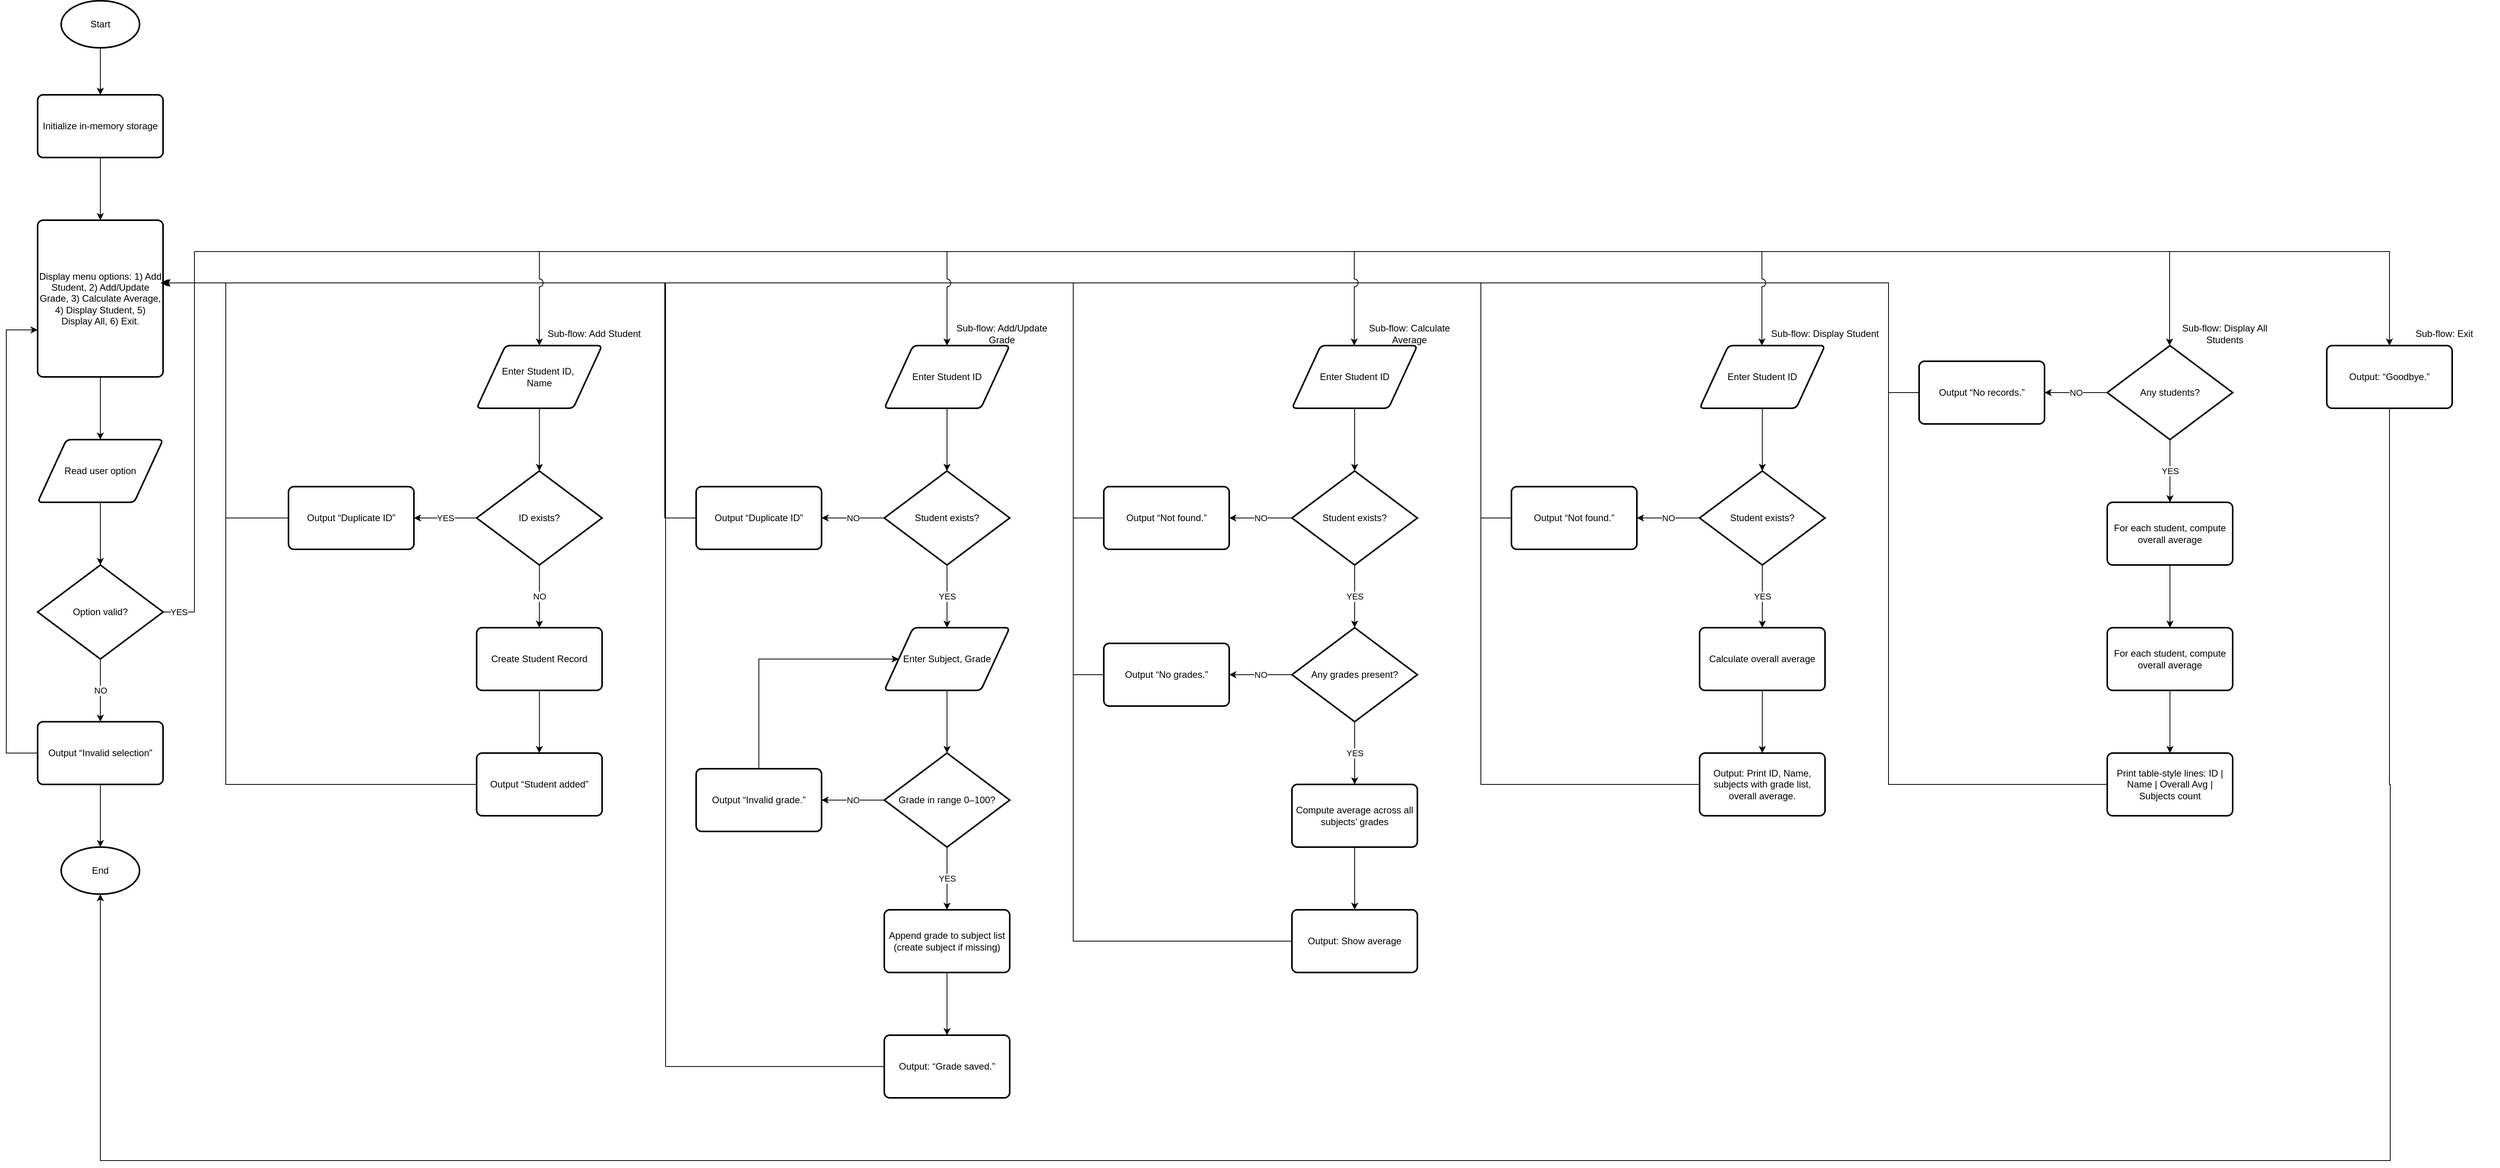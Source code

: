 <mxfile version="28.2.0">
  <diagram name="Page-1" id="bM5nelRl4NgmxpZmIirJ">
    <mxGraphModel dx="1042" dy="562" grid="1" gridSize="10" guides="1" tooltips="1" connect="1" arrows="1" fold="1" page="1" pageScale="1" pageWidth="850" pageHeight="1100" math="0" shadow="0">
      <root>
        <mxCell id="0" />
        <mxCell id="1" parent="0" />
        <mxCell id="6r4nyh3k4WKlifbAIk1c-8" style="edgeStyle=orthogonalEdgeStyle;rounded=0;orthogonalLoop=1;jettySize=auto;html=1;exitX=0.5;exitY=1;exitDx=0;exitDy=0;exitPerimeter=0;entryX=0.5;entryY=0;entryDx=0;entryDy=0;" parent="1" source="6r4nyh3k4WKlifbAIk1c-1" target="6r4nyh3k4WKlifbAIk1c-2" edge="1">
          <mxGeometry relative="1" as="geometry" />
        </mxCell>
        <mxCell id="6r4nyh3k4WKlifbAIk1c-1" value="Start" style="strokeWidth=2;html=1;shape=mxgraph.flowchart.start_1;whiteSpace=wrap;" parent="1" vertex="1">
          <mxGeometry x="110" y="40" width="100" height="60" as="geometry" />
        </mxCell>
        <mxCell id="6r4nyh3k4WKlifbAIk1c-9" style="edgeStyle=orthogonalEdgeStyle;rounded=0;orthogonalLoop=1;jettySize=auto;html=1;exitX=0.5;exitY=1;exitDx=0;exitDy=0;entryX=0.5;entryY=0;entryDx=0;entryDy=0;" parent="1" source="6r4nyh3k4WKlifbAIk1c-2" target="6r4nyh3k4WKlifbAIk1c-3" edge="1">
          <mxGeometry relative="1" as="geometry" />
        </mxCell>
        <mxCell id="6r4nyh3k4WKlifbAIk1c-2" value="Initialize in-memory storage" style="rounded=1;whiteSpace=wrap;html=1;absoluteArcSize=1;arcSize=14;strokeWidth=2;" parent="1" vertex="1">
          <mxGeometry x="80" y="160" width="160" height="80" as="geometry" />
        </mxCell>
        <mxCell id="6r4nyh3k4WKlifbAIk1c-10" style="edgeStyle=orthogonalEdgeStyle;rounded=0;orthogonalLoop=1;jettySize=auto;html=1;exitX=0.5;exitY=1;exitDx=0;exitDy=0;entryX=0.5;entryY=0;entryDx=0;entryDy=0;" parent="1" source="6r4nyh3k4WKlifbAIk1c-3" target="6r4nyh3k4WKlifbAIk1c-5" edge="1">
          <mxGeometry relative="1" as="geometry" />
        </mxCell>
        <mxCell id="6r4nyh3k4WKlifbAIk1c-3" value="Display menu options: 1) Add Student, 2) Add/Update Grade, 3) Calculate Average, 4) Display Student, 5) Display All, 6) Exit." style="rounded=1;whiteSpace=wrap;html=1;absoluteArcSize=1;arcSize=14;strokeWidth=2;" parent="1" vertex="1">
          <mxGeometry x="80" y="320" width="160" height="200" as="geometry" />
        </mxCell>
        <mxCell id="6r4nyh3k4WKlifbAIk1c-5" value="Read user option" style="shape=parallelogram;html=1;strokeWidth=2;perimeter=parallelogramPerimeter;whiteSpace=wrap;rounded=1;arcSize=12;size=0.23;" parent="1" vertex="1">
          <mxGeometry x="80" y="600" width="160" height="80" as="geometry" />
        </mxCell>
        <mxCell id="6r4nyh3k4WKlifbAIk1c-12" value="NO" style="edgeStyle=orthogonalEdgeStyle;rounded=0;orthogonalLoop=1;jettySize=auto;html=1;exitX=0.5;exitY=1;exitDx=0;exitDy=0;exitPerimeter=0;entryX=0.5;entryY=0;entryDx=0;entryDy=0;" parent="1" source="6r4nyh3k4WKlifbAIk1c-6" target="6r4nyh3k4WKlifbAIk1c-7" edge="1">
          <mxGeometry relative="1" as="geometry" />
        </mxCell>
        <mxCell id="6r4nyh3k4WKlifbAIk1c-6" value="Option valid?" style="strokeWidth=2;html=1;shape=mxgraph.flowchart.decision;whiteSpace=wrap;" parent="1" vertex="1">
          <mxGeometry x="80" y="760" width="160" height="120" as="geometry" />
        </mxCell>
        <mxCell id="6r4nyh3k4WKlifbAIk1c-13" style="edgeStyle=orthogonalEdgeStyle;rounded=0;orthogonalLoop=1;jettySize=auto;html=1;exitX=0;exitY=0.5;exitDx=0;exitDy=0;" parent="1" source="6r4nyh3k4WKlifbAIk1c-7" edge="1">
          <mxGeometry relative="1" as="geometry">
            <mxPoint x="80" y="460" as="targetPoint" />
            <Array as="points">
              <mxPoint x="40" y="1000" />
              <mxPoint x="40" y="460" />
            </Array>
          </mxGeometry>
        </mxCell>
        <mxCell id="6r4nyh3k4WKlifbAIk1c-7" value="Output “Invalid selection”" style="rounded=1;whiteSpace=wrap;html=1;absoluteArcSize=1;arcSize=14;strokeWidth=2;" parent="1" vertex="1">
          <mxGeometry x="80" y="960" width="160" height="80" as="geometry" />
        </mxCell>
        <mxCell id="6r4nyh3k4WKlifbAIk1c-11" style="edgeStyle=orthogonalEdgeStyle;rounded=0;orthogonalLoop=1;jettySize=auto;html=1;exitX=0.5;exitY=1;exitDx=0;exitDy=0;entryX=0.5;entryY=0;entryDx=0;entryDy=0;entryPerimeter=0;" parent="1" source="6r4nyh3k4WKlifbAIk1c-5" target="6r4nyh3k4WKlifbAIk1c-6" edge="1">
          <mxGeometry relative="1" as="geometry" />
        </mxCell>
        <mxCell id="6r4nyh3k4WKlifbAIk1c-16" value="Enter Student ID,&amp;nbsp;&lt;div&gt;Name&lt;/div&gt;" style="shape=parallelogram;html=1;strokeWidth=2;perimeter=parallelogramPerimeter;whiteSpace=wrap;rounded=1;arcSize=12;size=0.23;" parent="1" vertex="1">
          <mxGeometry x="640" y="480" width="160" height="80" as="geometry" />
        </mxCell>
        <mxCell id="6r4nyh3k4WKlifbAIk1c-19" value="YES" style="edgeStyle=orthogonalEdgeStyle;rounded=0;orthogonalLoop=1;jettySize=auto;html=1;exitX=0;exitY=0.5;exitDx=0;exitDy=0;exitPerimeter=0;entryX=1;entryY=0.5;entryDx=0;entryDy=0;" parent="1" source="6r4nyh3k4WKlifbAIk1c-17" target="6r4nyh3k4WKlifbAIk1c-18" edge="1">
          <mxGeometry relative="1" as="geometry" />
        </mxCell>
        <mxCell id="6r4nyh3k4WKlifbAIk1c-24" value="NO" style="edgeStyle=orthogonalEdgeStyle;rounded=0;orthogonalLoop=1;jettySize=auto;html=1;exitX=0.5;exitY=1;exitDx=0;exitDy=0;exitPerimeter=0;entryX=0.5;entryY=0;entryDx=0;entryDy=0;" parent="1" source="6r4nyh3k4WKlifbAIk1c-17" target="6r4nyh3k4WKlifbAIk1c-23" edge="1">
          <mxGeometry relative="1" as="geometry" />
        </mxCell>
        <mxCell id="6r4nyh3k4WKlifbAIk1c-17" value="ID exists?" style="strokeWidth=2;html=1;shape=mxgraph.flowchart.decision;whiteSpace=wrap;" parent="1" vertex="1">
          <mxGeometry x="640" y="640" width="160" height="120" as="geometry" />
        </mxCell>
        <mxCell id="6r4nyh3k4WKlifbAIk1c-21" style="edgeStyle=orthogonalEdgeStyle;rounded=0;orthogonalLoop=1;jettySize=auto;html=1;exitX=0;exitY=0.5;exitDx=0;exitDy=0;" parent="1" source="6r4nyh3k4WKlifbAIk1c-18" edge="1">
          <mxGeometry relative="1" as="geometry">
            <mxPoint x="240" y="400" as="targetPoint" />
            <Array as="points">
              <mxPoint x="320" y="700" />
              <mxPoint x="320" y="400" />
              <mxPoint x="240" y="400" />
            </Array>
          </mxGeometry>
        </mxCell>
        <mxCell id="6r4nyh3k4WKlifbAIk1c-18" value="Output “Duplicate ID”" style="rounded=1;whiteSpace=wrap;html=1;absoluteArcSize=1;arcSize=14;strokeWidth=2;" parent="1" vertex="1">
          <mxGeometry x="400" y="660" width="160" height="80" as="geometry" />
        </mxCell>
        <mxCell id="6r4nyh3k4WKlifbAIk1c-22" style="edgeStyle=orthogonalEdgeStyle;rounded=0;orthogonalLoop=1;jettySize=auto;html=1;exitX=0.5;exitY=1;exitDx=0;exitDy=0;entryX=0.5;entryY=0;entryDx=0;entryDy=0;entryPerimeter=0;" parent="1" source="6r4nyh3k4WKlifbAIk1c-16" target="6r4nyh3k4WKlifbAIk1c-17" edge="1">
          <mxGeometry relative="1" as="geometry" />
        </mxCell>
        <mxCell id="6r4nyh3k4WKlifbAIk1c-26" style="edgeStyle=orthogonalEdgeStyle;rounded=0;orthogonalLoop=1;jettySize=auto;html=1;exitX=0.5;exitY=1;exitDx=0;exitDy=0;entryX=0.5;entryY=0;entryDx=0;entryDy=0;" parent="1" source="6r4nyh3k4WKlifbAIk1c-23" target="6r4nyh3k4WKlifbAIk1c-25" edge="1">
          <mxGeometry relative="1" as="geometry" />
        </mxCell>
        <mxCell id="6r4nyh3k4WKlifbAIk1c-23" value="Create Student Record" style="rounded=1;whiteSpace=wrap;html=1;absoluteArcSize=1;arcSize=14;strokeWidth=2;" parent="1" vertex="1">
          <mxGeometry x="640" y="840" width="160" height="80" as="geometry" />
        </mxCell>
        <mxCell id="6r4nyh3k4WKlifbAIk1c-27" style="edgeStyle=orthogonalEdgeStyle;rounded=0;orthogonalLoop=1;jettySize=auto;html=1;exitX=0;exitY=0.5;exitDx=0;exitDy=0;" parent="1" source="6r4nyh3k4WKlifbAIk1c-25" edge="1">
          <mxGeometry relative="1" as="geometry">
            <mxPoint x="240" y="400" as="targetPoint" />
            <Array as="points">
              <mxPoint x="320" y="1040" />
              <mxPoint x="320" y="400" />
              <mxPoint x="240" y="400" />
            </Array>
          </mxGeometry>
        </mxCell>
        <mxCell id="6r4nyh3k4WKlifbAIk1c-25" value="Output “Student added”" style="rounded=1;whiteSpace=wrap;html=1;absoluteArcSize=1;arcSize=14;strokeWidth=2;" parent="1" vertex="1">
          <mxGeometry x="640" y="1000" width="160" height="80" as="geometry" />
        </mxCell>
        <mxCell id="6r4nyh3k4WKlifbAIk1c-28" value="Enter Student ID" style="shape=parallelogram;html=1;strokeWidth=2;perimeter=parallelogramPerimeter;whiteSpace=wrap;rounded=1;arcSize=12;size=0.23;" parent="1" vertex="1">
          <mxGeometry x="1160" y="480" width="160" height="80" as="geometry" />
        </mxCell>
        <mxCell id="6r4nyh3k4WKlifbAIk1c-32" value="NO" style="edgeStyle=orthogonalEdgeStyle;rounded=0;orthogonalLoop=1;jettySize=auto;html=1;exitX=0;exitY=0.5;exitDx=0;exitDy=0;exitPerimeter=0;entryX=1;entryY=0.5;entryDx=0;entryDy=0;" parent="1" source="6r4nyh3k4WKlifbAIk1c-29" target="6r4nyh3k4WKlifbAIk1c-30" edge="1">
          <mxGeometry relative="1" as="geometry" />
        </mxCell>
        <mxCell id="6r4nyh3k4WKlifbAIk1c-35" value="YES" style="edgeStyle=orthogonalEdgeStyle;rounded=0;orthogonalLoop=1;jettySize=auto;html=1;exitX=0.5;exitY=1;exitDx=0;exitDy=0;exitPerimeter=0;entryX=0.5;entryY=0;entryDx=0;entryDy=0;" parent="1" source="6r4nyh3k4WKlifbAIk1c-29" target="6r4nyh3k4WKlifbAIk1c-34" edge="1">
          <mxGeometry relative="1" as="geometry" />
        </mxCell>
        <mxCell id="6r4nyh3k4WKlifbAIk1c-29" value="Student exists?" style="strokeWidth=2;html=1;shape=mxgraph.flowchart.decision;whiteSpace=wrap;" parent="1" vertex="1">
          <mxGeometry x="1160" y="640" width="160" height="120" as="geometry" />
        </mxCell>
        <mxCell id="6r4nyh3k4WKlifbAIk1c-33" style="edgeStyle=orthogonalEdgeStyle;rounded=0;orthogonalLoop=1;jettySize=auto;html=1;exitX=0;exitY=0.5;exitDx=0;exitDy=0;" parent="1" source="6r4nyh3k4WKlifbAIk1c-30" edge="1">
          <mxGeometry relative="1" as="geometry">
            <mxPoint x="240" y="400" as="targetPoint" />
            <Array as="points">
              <mxPoint x="880" y="700" />
              <mxPoint x="880" y="400" />
            </Array>
          </mxGeometry>
        </mxCell>
        <mxCell id="6r4nyh3k4WKlifbAIk1c-30" value="Output “Duplicate ID”" style="rounded=1;whiteSpace=wrap;html=1;absoluteArcSize=1;arcSize=14;strokeWidth=2;" parent="1" vertex="1">
          <mxGeometry x="920" y="660" width="160" height="80" as="geometry" />
        </mxCell>
        <mxCell id="6r4nyh3k4WKlifbAIk1c-31" style="edgeStyle=orthogonalEdgeStyle;rounded=0;orthogonalLoop=1;jettySize=auto;html=1;exitX=0.5;exitY=1;exitDx=0;exitDy=0;entryX=0.5;entryY=0;entryDx=0;entryDy=0;entryPerimeter=0;" parent="1" source="6r4nyh3k4WKlifbAIk1c-28" target="6r4nyh3k4WKlifbAIk1c-29" edge="1">
          <mxGeometry relative="1" as="geometry" />
        </mxCell>
        <mxCell id="6r4nyh3k4WKlifbAIk1c-34" value="Enter Subject, Grade" style="shape=parallelogram;html=1;strokeWidth=2;perimeter=parallelogramPerimeter;whiteSpace=wrap;rounded=1;arcSize=12;size=0.23;" parent="1" vertex="1">
          <mxGeometry x="1160" y="840" width="160" height="80" as="geometry" />
        </mxCell>
        <mxCell id="6r4nyh3k4WKlifbAIk1c-39" value="NO" style="edgeStyle=orthogonalEdgeStyle;rounded=0;orthogonalLoop=1;jettySize=auto;html=1;exitX=0;exitY=0.5;exitDx=0;exitDy=0;exitPerimeter=0;entryX=1;entryY=0.5;entryDx=0;entryDy=0;" parent="1" source="6r4nyh3k4WKlifbAIk1c-36" target="6r4nyh3k4WKlifbAIk1c-38" edge="1">
          <mxGeometry relative="1" as="geometry" />
        </mxCell>
        <mxCell id="6r4nyh3k4WKlifbAIk1c-42" value="YES" style="edgeStyle=orthogonalEdgeStyle;rounded=0;orthogonalLoop=1;jettySize=auto;html=1;exitX=0.5;exitY=1;exitDx=0;exitDy=0;exitPerimeter=0;entryX=0.5;entryY=0;entryDx=0;entryDy=0;" parent="1" source="6r4nyh3k4WKlifbAIk1c-36" target="6r4nyh3k4WKlifbAIk1c-41" edge="1">
          <mxGeometry relative="1" as="geometry" />
        </mxCell>
        <mxCell id="6r4nyh3k4WKlifbAIk1c-36" value="Grade in range 0–100?" style="strokeWidth=2;html=1;shape=mxgraph.flowchart.decision;whiteSpace=wrap;" parent="1" vertex="1">
          <mxGeometry x="1160" y="1000" width="160" height="120" as="geometry" />
        </mxCell>
        <mxCell id="6r4nyh3k4WKlifbAIk1c-37" style="edgeStyle=orthogonalEdgeStyle;rounded=0;orthogonalLoop=1;jettySize=auto;html=1;exitX=0.5;exitY=1;exitDx=0;exitDy=0;entryX=0.5;entryY=0;entryDx=0;entryDy=0;entryPerimeter=0;" parent="1" source="6r4nyh3k4WKlifbAIk1c-34" target="6r4nyh3k4WKlifbAIk1c-36" edge="1">
          <mxGeometry relative="1" as="geometry" />
        </mxCell>
        <mxCell id="6r4nyh3k4WKlifbAIk1c-40" style="edgeStyle=orthogonalEdgeStyle;rounded=0;orthogonalLoop=1;jettySize=auto;html=1;exitX=0.5;exitY=0;exitDx=0;exitDy=0;entryX=0;entryY=0.5;entryDx=0;entryDy=0;" parent="1" source="6r4nyh3k4WKlifbAIk1c-38" target="6r4nyh3k4WKlifbAIk1c-34" edge="1">
          <mxGeometry relative="1" as="geometry">
            <Array as="points">
              <mxPoint x="1000" y="880" />
            </Array>
          </mxGeometry>
        </mxCell>
        <mxCell id="6r4nyh3k4WKlifbAIk1c-38" value="Output “Invalid grade.”" style="rounded=1;whiteSpace=wrap;html=1;absoluteArcSize=1;arcSize=14;strokeWidth=2;" parent="1" vertex="1">
          <mxGeometry x="920" y="1020" width="160" height="80" as="geometry" />
        </mxCell>
        <mxCell id="6r4nyh3k4WKlifbAIk1c-44" style="edgeStyle=orthogonalEdgeStyle;rounded=0;orthogonalLoop=1;jettySize=auto;html=1;exitX=0.5;exitY=1;exitDx=0;exitDy=0;entryX=0.5;entryY=0;entryDx=0;entryDy=0;" parent="1" source="6r4nyh3k4WKlifbAIk1c-41" target="6r4nyh3k4WKlifbAIk1c-43" edge="1">
          <mxGeometry relative="1" as="geometry" />
        </mxCell>
        <mxCell id="6r4nyh3k4WKlifbAIk1c-41" value="Append grade to subject list (create subject if missing)" style="rounded=1;whiteSpace=wrap;html=1;absoluteArcSize=1;arcSize=14;strokeWidth=2;" parent="1" vertex="1">
          <mxGeometry x="1160" y="1200" width="160" height="80" as="geometry" />
        </mxCell>
        <mxCell id="6r4nyh3k4WKlifbAIk1c-46" style="edgeStyle=orthogonalEdgeStyle;rounded=0;orthogonalLoop=1;jettySize=auto;html=1;exitX=0;exitY=0.5;exitDx=0;exitDy=0;" parent="1" source="6r4nyh3k4WKlifbAIk1c-43" edge="1">
          <mxGeometry relative="1" as="geometry">
            <mxPoint x="240" y="400" as="targetPoint" />
            <Array as="points">
              <mxPoint x="881" y="1400" />
            </Array>
          </mxGeometry>
        </mxCell>
        <mxCell id="6r4nyh3k4WKlifbAIk1c-43" value="Output: “Grade saved.”" style="rounded=1;whiteSpace=wrap;html=1;absoluteArcSize=1;arcSize=14;strokeWidth=2;" parent="1" vertex="1">
          <mxGeometry x="1160" y="1360" width="160" height="80" as="geometry" />
        </mxCell>
        <mxCell id="6r4nyh3k4WKlifbAIk1c-48" value="Enter Student ID" style="shape=parallelogram;html=1;strokeWidth=2;perimeter=parallelogramPerimeter;whiteSpace=wrap;rounded=1;arcSize=12;size=0.23;" parent="1" vertex="1">
          <mxGeometry x="1680" y="480" width="160" height="80" as="geometry" />
        </mxCell>
        <mxCell id="6r4nyh3k4WKlifbAIk1c-49" value="NO" style="edgeStyle=orthogonalEdgeStyle;rounded=0;orthogonalLoop=1;jettySize=auto;html=1;exitX=0;exitY=0.5;exitDx=0;exitDy=0;exitPerimeter=0;entryX=1;entryY=0.5;entryDx=0;entryDy=0;" parent="1" source="6r4nyh3k4WKlifbAIk1c-50" target="6r4nyh3k4WKlifbAIk1c-51" edge="1">
          <mxGeometry relative="1" as="geometry" />
        </mxCell>
        <mxCell id="6r4nyh3k4WKlifbAIk1c-50" value="Student exists?" style="strokeWidth=2;html=1;shape=mxgraph.flowchart.decision;whiteSpace=wrap;" parent="1" vertex="1">
          <mxGeometry x="1680" y="640" width="160" height="120" as="geometry" />
        </mxCell>
        <mxCell id="6r4nyh3k4WKlifbAIk1c-60" style="edgeStyle=orthogonalEdgeStyle;rounded=0;orthogonalLoop=1;jettySize=auto;html=1;exitX=0;exitY=0.5;exitDx=0;exitDy=0;" parent="1" source="6r4nyh3k4WKlifbAIk1c-51" edge="1">
          <mxGeometry relative="1" as="geometry">
            <mxPoint x="238.4" y="400" as="targetPoint" />
            <Array as="points">
              <mxPoint x="1401" y="700" />
            </Array>
          </mxGeometry>
        </mxCell>
        <mxCell id="6r4nyh3k4WKlifbAIk1c-51" value="Output “Not found.”" style="rounded=1;whiteSpace=wrap;html=1;absoluteArcSize=1;arcSize=14;strokeWidth=2;" parent="1" vertex="1">
          <mxGeometry x="1440" y="660" width="160" height="80" as="geometry" />
        </mxCell>
        <mxCell id="6r4nyh3k4WKlifbAIk1c-52" style="edgeStyle=orthogonalEdgeStyle;rounded=0;orthogonalLoop=1;jettySize=auto;html=1;exitX=0.5;exitY=1;exitDx=0;exitDy=0;entryX=0.5;entryY=0;entryDx=0;entryDy=0;entryPerimeter=0;" parent="1" source="6r4nyh3k4WKlifbAIk1c-48" target="6r4nyh3k4WKlifbAIk1c-50" edge="1">
          <mxGeometry relative="1" as="geometry" />
        </mxCell>
        <mxCell id="6r4nyh3k4WKlifbAIk1c-53" value="NO" style="edgeStyle=orthogonalEdgeStyle;rounded=0;orthogonalLoop=1;jettySize=auto;html=1;exitX=0;exitY=0.5;exitDx=0;exitDy=0;exitPerimeter=0;entryX=1;entryY=0.5;entryDx=0;entryDy=0;" parent="1" source="6r4nyh3k4WKlifbAIk1c-54" target="6r4nyh3k4WKlifbAIk1c-55" edge="1">
          <mxGeometry relative="1" as="geometry" />
        </mxCell>
        <mxCell id="6r4nyh3k4WKlifbAIk1c-58" value="YES" style="edgeStyle=orthogonalEdgeStyle;rounded=0;orthogonalLoop=1;jettySize=auto;html=1;exitX=0.5;exitY=1;exitDx=0;exitDy=0;exitPerimeter=0;entryX=0.5;entryY=0;entryDx=0;entryDy=0;" parent="1" source="6r4nyh3k4WKlifbAIk1c-54" target="6r4nyh3k4WKlifbAIk1c-57" edge="1">
          <mxGeometry relative="1" as="geometry" />
        </mxCell>
        <mxCell id="6r4nyh3k4WKlifbAIk1c-54" value="Any grades present?" style="strokeWidth=2;html=1;shape=mxgraph.flowchart.decision;whiteSpace=wrap;" parent="1" vertex="1">
          <mxGeometry x="1680" y="840" width="160" height="120" as="geometry" />
        </mxCell>
        <mxCell id="6r4nyh3k4WKlifbAIk1c-61" style="edgeStyle=orthogonalEdgeStyle;rounded=0;orthogonalLoop=1;jettySize=auto;html=1;exitX=0;exitY=0.5;exitDx=0;exitDy=0;" parent="1" source="6r4nyh3k4WKlifbAIk1c-55" edge="1">
          <mxGeometry relative="1" as="geometry">
            <mxPoint x="240" y="400" as="targetPoint" />
            <Array as="points">
              <mxPoint x="1401" y="900" />
            </Array>
          </mxGeometry>
        </mxCell>
        <mxCell id="6r4nyh3k4WKlifbAIk1c-55" value="Output “No grades.”" style="rounded=1;whiteSpace=wrap;html=1;absoluteArcSize=1;arcSize=14;strokeWidth=2;" parent="1" vertex="1">
          <mxGeometry x="1440" y="860" width="160" height="80" as="geometry" />
        </mxCell>
        <mxCell id="6r4nyh3k4WKlifbAIk1c-56" value="YES" style="edgeStyle=orthogonalEdgeStyle;rounded=0;orthogonalLoop=1;jettySize=auto;html=1;exitX=0.5;exitY=1;exitDx=0;exitDy=0;exitPerimeter=0;entryX=0.5;entryY=0;entryDx=0;entryDy=0;entryPerimeter=0;" parent="1" source="6r4nyh3k4WKlifbAIk1c-50" target="6r4nyh3k4WKlifbAIk1c-54" edge="1">
          <mxGeometry relative="1" as="geometry" />
        </mxCell>
        <mxCell id="6r4nyh3k4WKlifbAIk1c-63" style="edgeStyle=orthogonalEdgeStyle;rounded=0;orthogonalLoop=1;jettySize=auto;html=1;exitX=0.5;exitY=1;exitDx=0;exitDy=0;entryX=0.5;entryY=0;entryDx=0;entryDy=0;" parent="1" source="6r4nyh3k4WKlifbAIk1c-57" target="6r4nyh3k4WKlifbAIk1c-59" edge="1">
          <mxGeometry relative="1" as="geometry" />
        </mxCell>
        <mxCell id="6r4nyh3k4WKlifbAIk1c-57" value="Compute average across all subjects’ grades" style="rounded=1;whiteSpace=wrap;html=1;absoluteArcSize=1;arcSize=14;strokeWidth=2;" parent="1" vertex="1">
          <mxGeometry x="1680" y="1040" width="160" height="80" as="geometry" />
        </mxCell>
        <mxCell id="6r4nyh3k4WKlifbAIk1c-62" style="edgeStyle=orthogonalEdgeStyle;rounded=0;orthogonalLoop=1;jettySize=auto;html=1;exitX=0;exitY=0.5;exitDx=0;exitDy=0;" parent="1" source="6r4nyh3k4WKlifbAIk1c-59" edge="1">
          <mxGeometry relative="1" as="geometry">
            <mxPoint x="240" y="400" as="targetPoint" />
            <Array as="points">
              <mxPoint x="1401" y="1240" />
            </Array>
          </mxGeometry>
        </mxCell>
        <mxCell id="6r4nyh3k4WKlifbAIk1c-59" value="Output: Show average" style="rounded=1;whiteSpace=wrap;html=1;absoluteArcSize=1;arcSize=14;strokeWidth=2;" parent="1" vertex="1">
          <mxGeometry x="1680" y="1200" width="160" height="80" as="geometry" />
        </mxCell>
        <mxCell id="6r4nyh3k4WKlifbAIk1c-64" value="Enter Student ID" style="shape=parallelogram;html=1;strokeWidth=2;perimeter=parallelogramPerimeter;whiteSpace=wrap;rounded=1;arcSize=12;size=0.23;" parent="1" vertex="1">
          <mxGeometry x="2200" y="480" width="160" height="80" as="geometry" />
        </mxCell>
        <mxCell id="6r4nyh3k4WKlifbAIk1c-65" value="NO" style="edgeStyle=orthogonalEdgeStyle;rounded=0;orthogonalLoop=1;jettySize=auto;html=1;exitX=0;exitY=0.5;exitDx=0;exitDy=0;exitPerimeter=0;entryX=1;entryY=0.5;entryDx=0;entryDy=0;" parent="1" source="6r4nyh3k4WKlifbAIk1c-66" target="6r4nyh3k4WKlifbAIk1c-67" edge="1">
          <mxGeometry relative="1" as="geometry" />
        </mxCell>
        <mxCell id="6r4nyh3k4WKlifbAIk1c-70" value="YES" style="edgeStyle=orthogonalEdgeStyle;rounded=0;orthogonalLoop=1;jettySize=auto;html=1;exitX=0.5;exitY=1;exitDx=0;exitDy=0;exitPerimeter=0;entryX=0.5;entryY=0;entryDx=0;entryDy=0;" parent="1" source="6r4nyh3k4WKlifbAIk1c-66" target="6r4nyh3k4WKlifbAIk1c-69" edge="1">
          <mxGeometry relative="1" as="geometry" />
        </mxCell>
        <mxCell id="6r4nyh3k4WKlifbAIk1c-66" value="Student exists?" style="strokeWidth=2;html=1;shape=mxgraph.flowchart.decision;whiteSpace=wrap;" parent="1" vertex="1">
          <mxGeometry x="2200" y="640" width="160" height="120" as="geometry" />
        </mxCell>
        <mxCell id="6r4nyh3k4WKlifbAIk1c-73" style="edgeStyle=orthogonalEdgeStyle;rounded=0;orthogonalLoop=1;jettySize=auto;html=1;exitX=0;exitY=0.5;exitDx=0;exitDy=0;" parent="1" source="6r4nyh3k4WKlifbAIk1c-67" edge="1">
          <mxGeometry relative="1" as="geometry">
            <mxPoint x="239.2" y="400" as="targetPoint" />
            <Array as="points">
              <mxPoint x="1921" y="700" />
            </Array>
          </mxGeometry>
        </mxCell>
        <mxCell id="6r4nyh3k4WKlifbAIk1c-67" value="Output “Not found.”" style="rounded=1;whiteSpace=wrap;html=1;absoluteArcSize=1;arcSize=14;strokeWidth=2;" parent="1" vertex="1">
          <mxGeometry x="1960" y="660" width="160" height="80" as="geometry" />
        </mxCell>
        <mxCell id="6r4nyh3k4WKlifbAIk1c-68" style="edgeStyle=orthogonalEdgeStyle;rounded=0;orthogonalLoop=1;jettySize=auto;html=1;exitX=0.5;exitY=1;exitDx=0;exitDy=0;entryX=0.5;entryY=0;entryDx=0;entryDy=0;entryPerimeter=0;" parent="1" source="6r4nyh3k4WKlifbAIk1c-64" target="6r4nyh3k4WKlifbAIk1c-66" edge="1">
          <mxGeometry relative="1" as="geometry" />
        </mxCell>
        <mxCell id="6r4nyh3k4WKlifbAIk1c-72" style="edgeStyle=orthogonalEdgeStyle;rounded=0;orthogonalLoop=1;jettySize=auto;html=1;exitX=0.5;exitY=1;exitDx=0;exitDy=0;" parent="1" source="6r4nyh3k4WKlifbAIk1c-69" target="6r4nyh3k4WKlifbAIk1c-71" edge="1">
          <mxGeometry relative="1" as="geometry" />
        </mxCell>
        <mxCell id="6r4nyh3k4WKlifbAIk1c-69" value="Calculate overall average" style="rounded=1;whiteSpace=wrap;html=1;absoluteArcSize=1;arcSize=14;strokeWidth=2;" parent="1" vertex="1">
          <mxGeometry x="2200" y="840" width="160" height="80" as="geometry" />
        </mxCell>
        <mxCell id="6r4nyh3k4WKlifbAIk1c-74" style="edgeStyle=orthogonalEdgeStyle;rounded=0;orthogonalLoop=1;jettySize=auto;html=1;exitX=0;exitY=0.5;exitDx=0;exitDy=0;" parent="1" source="6r4nyh3k4WKlifbAIk1c-71" edge="1">
          <mxGeometry relative="1" as="geometry">
            <mxPoint x="240" y="400" as="targetPoint" />
            <Array as="points">
              <mxPoint x="1921" y="1040" />
            </Array>
          </mxGeometry>
        </mxCell>
        <mxCell id="6r4nyh3k4WKlifbAIk1c-71" value="Output: Print ID, Name, subjects with grade list, overall average." style="rounded=1;whiteSpace=wrap;html=1;absoluteArcSize=1;arcSize=14;strokeWidth=2;" parent="1" vertex="1">
          <mxGeometry x="2200" y="1000" width="160" height="80" as="geometry" />
        </mxCell>
        <mxCell id="6r4nyh3k4WKlifbAIk1c-75" value="NO" style="edgeStyle=orthogonalEdgeStyle;rounded=0;orthogonalLoop=1;jettySize=auto;html=1;exitX=0;exitY=0.5;exitDx=0;exitDy=0;exitPerimeter=0;entryX=1;entryY=0.5;entryDx=0;entryDy=0;" parent="1" source="6r4nyh3k4WKlifbAIk1c-76" target="6r4nyh3k4WKlifbAIk1c-77" edge="1">
          <mxGeometry relative="1" as="geometry" />
        </mxCell>
        <mxCell id="6r4nyh3k4WKlifbAIk1c-81" value="YES" style="edgeStyle=orthogonalEdgeStyle;rounded=0;orthogonalLoop=1;jettySize=auto;html=1;exitX=0.5;exitY=1;exitDx=0;exitDy=0;exitPerimeter=0;entryX=0.5;entryY=0;entryDx=0;entryDy=0;" parent="1" source="6r4nyh3k4WKlifbAIk1c-76" target="6r4nyh3k4WKlifbAIk1c-78" edge="1">
          <mxGeometry relative="1" as="geometry" />
        </mxCell>
        <mxCell id="6r4nyh3k4WKlifbAIk1c-76" value="Any students?" style="strokeWidth=2;html=1;shape=mxgraph.flowchart.decision;whiteSpace=wrap;" parent="1" vertex="1">
          <mxGeometry x="2720" y="480" width="160" height="120" as="geometry" />
        </mxCell>
        <mxCell id="6r4nyh3k4WKlifbAIk1c-83" style="edgeStyle=orthogonalEdgeStyle;rounded=0;orthogonalLoop=1;jettySize=auto;html=1;exitX=0;exitY=0.5;exitDx=0;exitDy=0;" parent="1" source="6r4nyh3k4WKlifbAIk1c-77" edge="1">
          <mxGeometry relative="1" as="geometry">
            <mxPoint x="236.8" y="400" as="targetPoint" />
            <Array as="points">
              <mxPoint x="2441" y="540" />
            </Array>
          </mxGeometry>
        </mxCell>
        <mxCell id="6r4nyh3k4WKlifbAIk1c-77" value="Output “No records.”" style="rounded=1;whiteSpace=wrap;html=1;absoluteArcSize=1;arcSize=14;strokeWidth=2;" parent="1" vertex="1">
          <mxGeometry x="2480" y="500" width="160" height="80" as="geometry" />
        </mxCell>
        <mxCell id="6r4nyh3k4WKlifbAIk1c-82" style="edgeStyle=orthogonalEdgeStyle;rounded=0;orthogonalLoop=1;jettySize=auto;html=1;exitX=0.5;exitY=1;exitDx=0;exitDy=0;entryX=0.5;entryY=0;entryDx=0;entryDy=0;" parent="1" source="6r4nyh3k4WKlifbAIk1c-78" target="6r4nyh3k4WKlifbAIk1c-80" edge="1">
          <mxGeometry relative="1" as="geometry" />
        </mxCell>
        <mxCell id="6r4nyh3k4WKlifbAIk1c-78" value="For each student, compute overall average" style="rounded=1;whiteSpace=wrap;html=1;absoluteArcSize=1;arcSize=14;strokeWidth=2;" parent="1" vertex="1">
          <mxGeometry x="2720" y="680" width="160" height="80" as="geometry" />
        </mxCell>
        <mxCell id="6r4nyh3k4WKlifbAIk1c-84" style="edgeStyle=orthogonalEdgeStyle;rounded=0;orthogonalLoop=1;jettySize=auto;html=1;exitX=0;exitY=0.5;exitDx=0;exitDy=0;" parent="1" source="6r4nyh3k4WKlifbAIk1c-88" edge="1">
          <mxGeometry relative="1" as="geometry">
            <mxPoint x="240" y="400" as="targetPoint" />
            <Array as="points">
              <mxPoint x="2441" y="1040" />
              <mxPoint x="2441" y="400" />
            </Array>
          </mxGeometry>
        </mxCell>
        <mxCell id="6r4nyh3k4WKlifbAIk1c-89" style="edgeStyle=orthogonalEdgeStyle;rounded=0;orthogonalLoop=1;jettySize=auto;html=1;exitX=0.5;exitY=1;exitDx=0;exitDy=0;entryX=0.5;entryY=0;entryDx=0;entryDy=0;" parent="1" source="6r4nyh3k4WKlifbAIk1c-80" target="6r4nyh3k4WKlifbAIk1c-88" edge="1">
          <mxGeometry relative="1" as="geometry" />
        </mxCell>
        <mxCell id="6r4nyh3k4WKlifbAIk1c-80" value="For each student, compute overall average" style="rounded=1;whiteSpace=wrap;html=1;absoluteArcSize=1;arcSize=14;strokeWidth=2;" parent="1" vertex="1">
          <mxGeometry x="2720" y="840" width="160" height="80" as="geometry" />
        </mxCell>
        <mxCell id="6r4nyh3k4WKlifbAIk1c-86" value="End" style="strokeWidth=2;html=1;shape=mxgraph.flowchart.start_1;whiteSpace=wrap;" parent="1" vertex="1">
          <mxGeometry x="110" y="1120" width="100" height="60" as="geometry" />
        </mxCell>
        <mxCell id="6r4nyh3k4WKlifbAIk1c-87" style="edgeStyle=orthogonalEdgeStyle;rounded=0;orthogonalLoop=1;jettySize=auto;html=1;exitX=0.5;exitY=1;exitDx=0;exitDy=0;entryX=0.5;entryY=0;entryDx=0;entryDy=0;entryPerimeter=0;" parent="1" source="6r4nyh3k4WKlifbAIk1c-7" target="6r4nyh3k4WKlifbAIk1c-86" edge="1">
          <mxGeometry relative="1" as="geometry" />
        </mxCell>
        <mxCell id="6r4nyh3k4WKlifbAIk1c-88" value="Print table-style lines: ID | Name | Overall Avg | Subjects count" style="rounded=1;whiteSpace=wrap;html=1;absoluteArcSize=1;arcSize=14;strokeWidth=2;" parent="1" vertex="1">
          <mxGeometry x="2720" y="1000" width="160" height="80" as="geometry" />
        </mxCell>
        <mxCell id="6r4nyh3k4WKlifbAIk1c-91" style="edgeStyle=orthogonalEdgeStyle;rounded=0;orthogonalLoop=1;jettySize=auto;html=1;exitX=0.5;exitY=1;exitDx=0;exitDy=0;entryX=0.5;entryY=1;entryDx=0;entryDy=0;entryPerimeter=0;" parent="1" source="6r4nyh3k4WKlifbAIk1c-90" target="6r4nyh3k4WKlifbAIk1c-86" edge="1">
          <mxGeometry relative="1" as="geometry">
            <mxPoint x="160" y="1520" as="targetPoint" />
            <Array as="points">
              <mxPoint x="3080" y="1040" />
              <mxPoint x="3081" y="1040" />
              <mxPoint x="3081" y="1520" />
              <mxPoint x="160" y="1520" />
            </Array>
          </mxGeometry>
        </mxCell>
        <mxCell id="6r4nyh3k4WKlifbAIk1c-90" value="Output: “Goodbye.”" style="rounded=1;whiteSpace=wrap;html=1;absoluteArcSize=1;arcSize=14;strokeWidth=2;" parent="1" vertex="1">
          <mxGeometry x="3000" y="480" width="160" height="80" as="geometry" />
        </mxCell>
        <mxCell id="6r4nyh3k4WKlifbAIk1c-93" value="" style="endArrow=classic;html=1;rounded=0;entryX=0.5;entryY=0;entryDx=0;entryDy=0;jumpStyle=arc;jumpSize=10;" parent="1" target="6r4nyh3k4WKlifbAIk1c-16" edge="1">
          <mxGeometry width="50" height="50" relative="1" as="geometry">
            <mxPoint x="720" y="360" as="sourcePoint" />
            <mxPoint x="745" y="410" as="targetPoint" />
          </mxGeometry>
        </mxCell>
        <mxCell id="6r4nyh3k4WKlifbAIk1c-94" value="" style="endArrow=classic;html=1;rounded=0;entryX=0.5;entryY=0;entryDx=0;entryDy=0;jumpStyle=arc;jumpSize=10;" parent="1" target="6r4nyh3k4WKlifbAIk1c-28" edge="1">
          <mxGeometry width="50" height="50" relative="1" as="geometry">
            <mxPoint x="1240" y="360" as="sourcePoint" />
            <mxPoint x="1280" y="410" as="targetPoint" />
          </mxGeometry>
        </mxCell>
        <mxCell id="6r4nyh3k4WKlifbAIk1c-96" value="" style="endArrow=classic;html=1;rounded=0;entryX=0.5;entryY=0;entryDx=0;entryDy=0;jumpStyle=arc;jumpSize=10;" parent="1" edge="1">
          <mxGeometry width="50" height="50" relative="1" as="geometry">
            <mxPoint x="1759.5" y="360" as="sourcePoint" />
            <mxPoint x="1759.5" y="480" as="targetPoint" />
          </mxGeometry>
        </mxCell>
        <mxCell id="6r4nyh3k4WKlifbAIk1c-97" value="" style="endArrow=classic;html=1;rounded=0;entryX=0.5;entryY=0;entryDx=0;entryDy=0;jumpStyle=arc;jumpSize=10;" parent="1" edge="1">
          <mxGeometry width="50" height="50" relative="1" as="geometry">
            <mxPoint x="2279.5" y="360" as="sourcePoint" />
            <mxPoint x="2279.5" y="480" as="targetPoint" />
          </mxGeometry>
        </mxCell>
        <mxCell id="6r4nyh3k4WKlifbAIk1c-98" value="" style="endArrow=classic;html=1;rounded=0;entryX=0.5;entryY=0;entryDx=0;entryDy=0;jumpStyle=arc;jumpSize=10;" parent="1" edge="1">
          <mxGeometry width="50" height="50" relative="1" as="geometry">
            <mxPoint x="2799.5" y="360" as="sourcePoint" />
            <mxPoint x="2799.5" y="480" as="targetPoint" />
          </mxGeometry>
        </mxCell>
        <mxCell id="6r4nyh3k4WKlifbAIk1c-99" value="YES" style="endArrow=none;html=1;rounded=0;" parent="1" source="6r4nyh3k4WKlifbAIk1c-6" edge="1">
          <mxGeometry width="50" height="50" relative="1" as="geometry">
            <mxPoint x="240" y="870" as="sourcePoint" />
            <mxPoint x="280" y="820" as="targetPoint" />
          </mxGeometry>
        </mxCell>
        <mxCell id="6r4nyh3k4WKlifbAIk1c-100" value="" style="endArrow=none;html=1;rounded=0;jumpStyle=arc;jumpSize=10;" parent="1" edge="1">
          <mxGeometry width="50" height="50" relative="1" as="geometry">
            <mxPoint x="280" y="820" as="sourcePoint" />
            <mxPoint x="280" y="360" as="targetPoint" />
          </mxGeometry>
        </mxCell>
        <mxCell id="6r4nyh3k4WKlifbAIk1c-101" value="" style="endArrow=none;html=1;rounded=0;" parent="1" edge="1">
          <mxGeometry width="50" height="50" relative="1" as="geometry">
            <mxPoint x="280" y="360" as="sourcePoint" />
            <mxPoint x="3080.8" y="360" as="targetPoint" />
          </mxGeometry>
        </mxCell>
        <mxCell id="6r4nyh3k4WKlifbAIk1c-102" value="" style="endArrow=classic;html=1;rounded=0;entryX=0.5;entryY=0;entryDx=0;entryDy=0;" parent="1" target="6r4nyh3k4WKlifbAIk1c-90" edge="1">
          <mxGeometry width="50" height="50" relative="1" as="geometry">
            <mxPoint x="3080" y="360" as="sourcePoint" />
            <mxPoint x="3130" y="370" as="targetPoint" />
          </mxGeometry>
        </mxCell>
        <mxCell id="6r4nyh3k4WKlifbAIk1c-103" value="Sub-flow: Add Student" style="text;html=1;align=center;verticalAlign=middle;whiteSpace=wrap;rounded=0;" parent="1" vertex="1">
          <mxGeometry x="720" y="450" width="140" height="30" as="geometry" />
        </mxCell>
        <mxCell id="6r4nyh3k4WKlifbAIk1c-104" value="Sub-flow: Add/Update Grade" style="text;html=1;align=center;verticalAlign=middle;whiteSpace=wrap;rounded=0;" parent="1" vertex="1">
          <mxGeometry x="1240" y="450" width="140" height="30" as="geometry" />
        </mxCell>
        <mxCell id="6r4nyh3k4WKlifbAIk1c-105" value="Sub-flow: Calculate Average" style="text;html=1;align=center;verticalAlign=middle;whiteSpace=wrap;rounded=0;" parent="1" vertex="1">
          <mxGeometry x="1760" y="450" width="140" height="30" as="geometry" />
        </mxCell>
        <mxCell id="6r4nyh3k4WKlifbAIk1c-106" value="Sub-flow: Display Student" style="text;html=1;align=center;verticalAlign=middle;whiteSpace=wrap;rounded=0;" parent="1" vertex="1">
          <mxGeometry x="2290" y="450" width="140" height="30" as="geometry" />
        </mxCell>
        <mxCell id="6r4nyh3k4WKlifbAIk1c-108" value="Sub-flow: Display All Students" style="text;html=1;align=center;verticalAlign=middle;whiteSpace=wrap;rounded=0;" parent="1" vertex="1">
          <mxGeometry x="2800" y="450" width="140" height="30" as="geometry" />
        </mxCell>
        <mxCell id="6r4nyh3k4WKlifbAIk1c-109" value="Sub-flow: Exit" style="text;html=1;align=center;verticalAlign=middle;whiteSpace=wrap;rounded=0;" parent="1" vertex="1">
          <mxGeometry x="3080" y="450" width="140" height="30" as="geometry" />
        </mxCell>
      </root>
    </mxGraphModel>
  </diagram>
</mxfile>
